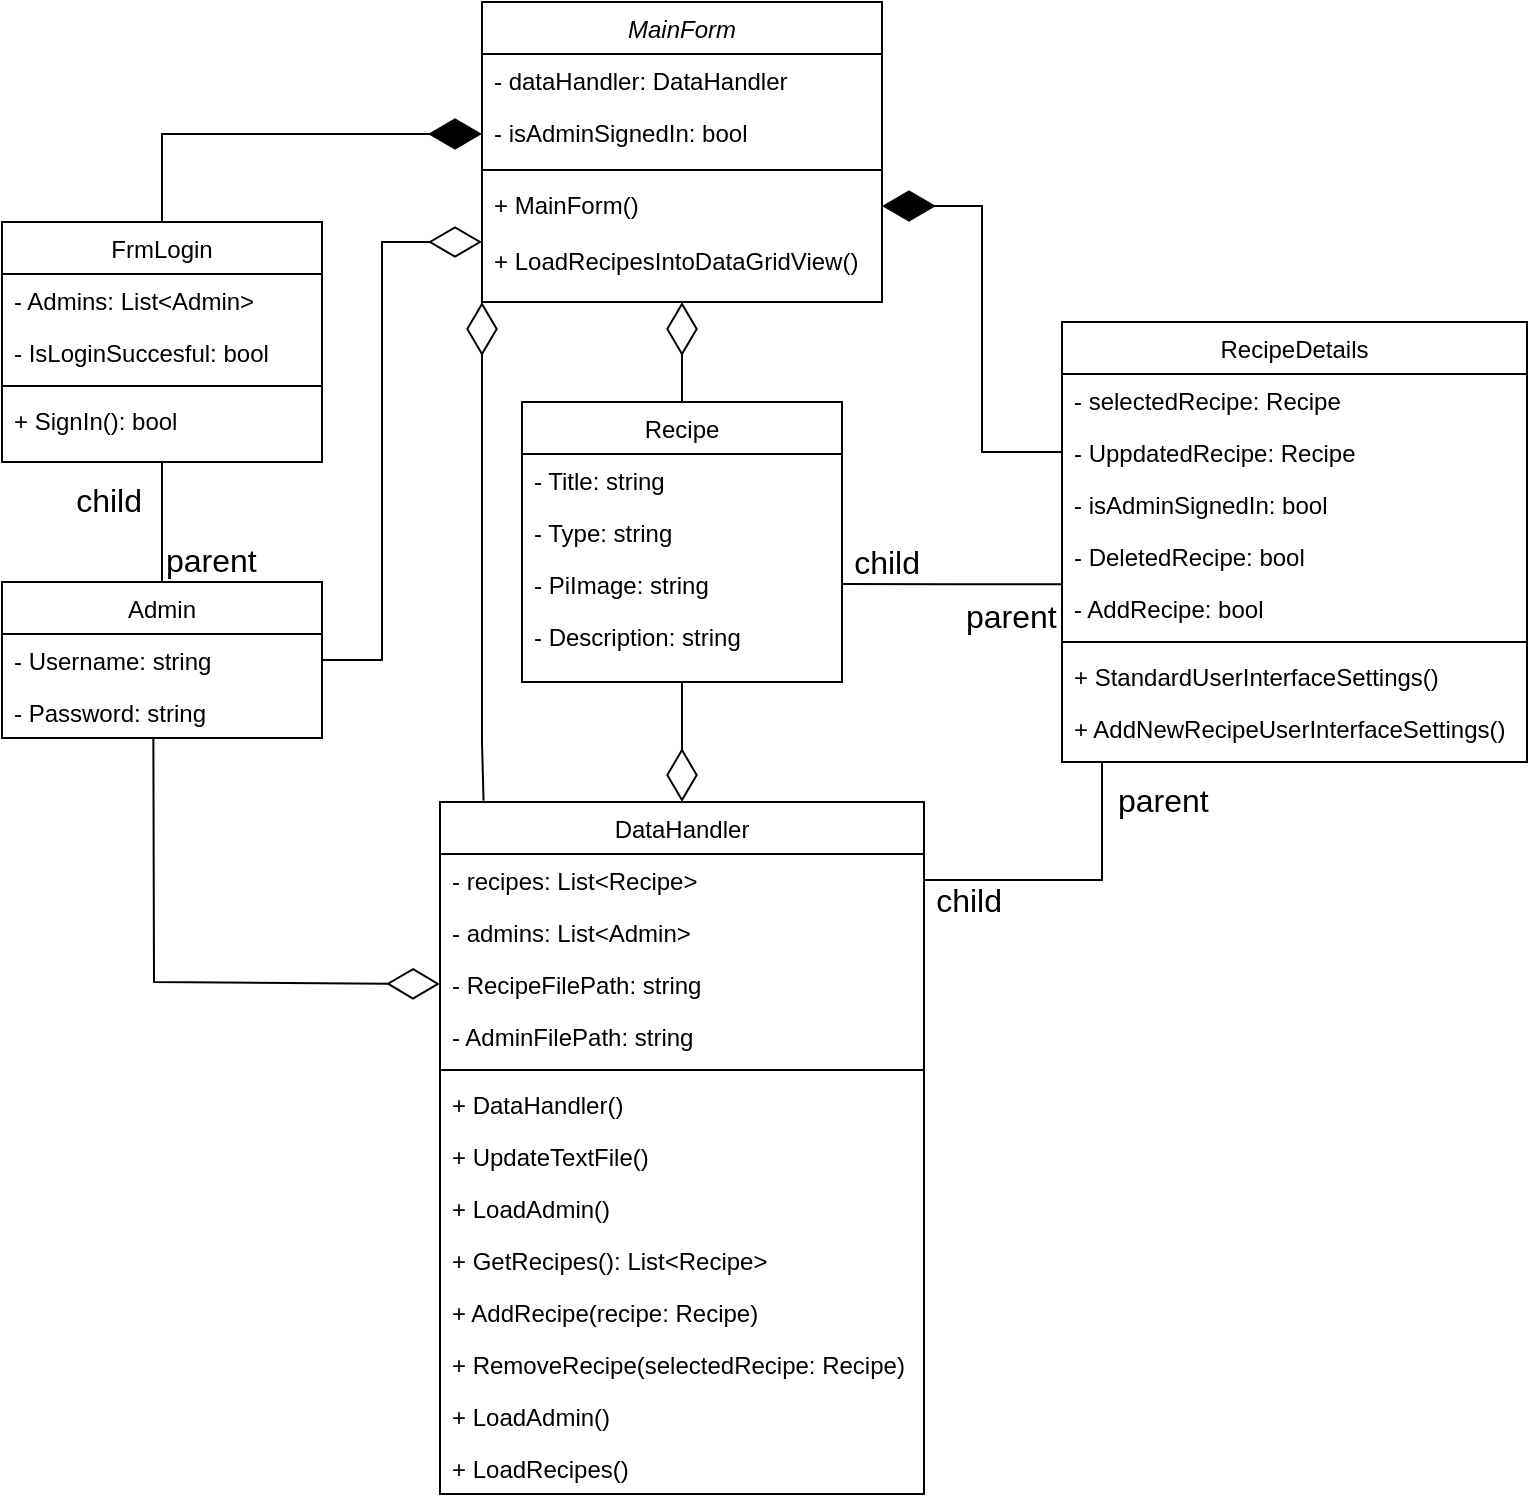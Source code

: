 <mxfile version="22.0.3" type="device">
  <diagram id="C5RBs43oDa-KdzZeNtuy" name="Page-1">
    <mxGraphModel dx="1793" dy="752" grid="1" gridSize="10" guides="1" tooltips="1" connect="1" arrows="1" fold="1" page="1" pageScale="1" pageWidth="827" pageHeight="1169" math="0" shadow="0">
      <root>
        <mxCell id="WIyWlLk6GJQsqaUBKTNV-0" />
        <mxCell id="WIyWlLk6GJQsqaUBKTNV-1" parent="WIyWlLk6GJQsqaUBKTNV-0" />
        <mxCell id="zkfFHV4jXpPFQw0GAbJ--0" value="MainForm" style="swimlane;fontStyle=2;align=center;verticalAlign=top;childLayout=stackLayout;horizontal=1;startSize=26;horizontalStack=0;resizeParent=1;resizeLast=0;collapsible=1;marginBottom=0;rounded=0;shadow=0;strokeWidth=1;labelBackgroundColor=none;" parent="WIyWlLk6GJQsqaUBKTNV-1" vertex="1">
          <mxGeometry x="300" y="40" width="200" height="150" as="geometry">
            <mxRectangle x="230" y="140" width="160" height="26" as="alternateBounds" />
          </mxGeometry>
        </mxCell>
        <mxCell id="zkfFHV4jXpPFQw0GAbJ--1" value="- dataHandler: DataHandler" style="text;align=left;verticalAlign=top;spacingLeft=4;spacingRight=4;overflow=hidden;rotatable=0;points=[[0,0.5],[1,0.5]];portConstraint=eastwest;labelBackgroundColor=none;" parent="zkfFHV4jXpPFQw0GAbJ--0" vertex="1">
          <mxGeometry y="26" width="200" height="26" as="geometry" />
        </mxCell>
        <mxCell id="zkfFHV4jXpPFQw0GAbJ--2" value="- isAdminSignedIn: bool" style="text;align=left;verticalAlign=top;spacingLeft=4;spacingRight=4;overflow=hidden;rotatable=0;points=[[0,0.5],[1,0.5]];portConstraint=eastwest;rounded=0;shadow=0;html=0;labelBackgroundColor=none;" parent="zkfFHV4jXpPFQw0GAbJ--0" vertex="1">
          <mxGeometry y="52" width="200" height="28" as="geometry" />
        </mxCell>
        <mxCell id="s0UP6rJBkMETRK4gE7af-52" value="" style="line;html=1;strokeWidth=1;align=left;verticalAlign=middle;spacingTop=-1;spacingLeft=3;spacingRight=3;rotatable=0;labelPosition=right;points=[];portConstraint=eastwest;labelBackgroundColor=none;" parent="zkfFHV4jXpPFQw0GAbJ--0" vertex="1">
          <mxGeometry y="80" width="200" height="8" as="geometry" />
        </mxCell>
        <mxCell id="s0UP6rJBkMETRK4gE7af-53" value="+ MainForm()" style="text;align=left;verticalAlign=top;spacingLeft=4;spacingRight=4;overflow=hidden;rotatable=0;points=[[0,0.5],[1,0.5]];portConstraint=eastwest;rounded=0;shadow=0;html=0;labelBackgroundColor=none;" parent="zkfFHV4jXpPFQw0GAbJ--0" vertex="1">
          <mxGeometry y="88" width="200" height="28" as="geometry" />
        </mxCell>
        <mxCell id="s0UP6rJBkMETRK4gE7af-55" value="+ LoadRecipesIntoDataGridView()" style="text;align=left;verticalAlign=top;spacingLeft=4;spacingRight=4;overflow=hidden;rotatable=0;points=[[0,0.5],[1,0.5]];portConstraint=eastwest;rounded=0;shadow=0;html=0;labelBackgroundColor=none;" parent="zkfFHV4jXpPFQw0GAbJ--0" vertex="1">
          <mxGeometry y="116" width="200" height="28" as="geometry" />
        </mxCell>
        <mxCell id="zkfFHV4jXpPFQw0GAbJ--6" value="Recipe" style="swimlane;fontStyle=0;align=center;verticalAlign=top;childLayout=stackLayout;horizontal=1;startSize=26;horizontalStack=0;resizeParent=1;resizeLast=0;collapsible=1;marginBottom=0;rounded=0;shadow=0;strokeWidth=1;labelBackgroundColor=none;" parent="WIyWlLk6GJQsqaUBKTNV-1" vertex="1">
          <mxGeometry x="320" y="240" width="160" height="140" as="geometry">
            <mxRectangle x="130" y="380" width="160" height="26" as="alternateBounds" />
          </mxGeometry>
        </mxCell>
        <mxCell id="zkfFHV4jXpPFQw0GAbJ--7" value="- Title: string" style="text;align=left;verticalAlign=top;spacingLeft=4;spacingRight=4;overflow=hidden;rotatable=0;points=[[0,0.5],[1,0.5]];portConstraint=eastwest;labelBackgroundColor=none;" parent="zkfFHV4jXpPFQw0GAbJ--6" vertex="1">
          <mxGeometry y="26" width="160" height="26" as="geometry" />
        </mxCell>
        <mxCell id="zkfFHV4jXpPFQw0GAbJ--8" value="- Type: string" style="text;align=left;verticalAlign=top;spacingLeft=4;spacingRight=4;overflow=hidden;rotatable=0;points=[[0,0.5],[1,0.5]];portConstraint=eastwest;rounded=0;shadow=0;html=0;labelBackgroundColor=none;" parent="zkfFHV4jXpPFQw0GAbJ--6" vertex="1">
          <mxGeometry y="52" width="160" height="26" as="geometry" />
        </mxCell>
        <mxCell id="s0UP6rJBkMETRK4gE7af-20" value="- PiImage: string" style="text;align=left;verticalAlign=top;spacingLeft=4;spacingRight=4;overflow=hidden;rotatable=0;points=[[0,0.5],[1,0.5]];portConstraint=eastwest;rounded=0;shadow=0;html=0;labelBackgroundColor=none;" parent="zkfFHV4jXpPFQw0GAbJ--6" vertex="1">
          <mxGeometry y="78" width="160" height="26" as="geometry" />
        </mxCell>
        <mxCell id="s0UP6rJBkMETRK4gE7af-21" value="- Description: string" style="text;align=left;verticalAlign=top;spacingLeft=4;spacingRight=4;overflow=hidden;rotatable=0;points=[[0,0.5],[1,0.5]];portConstraint=eastwest;rounded=0;shadow=0;html=0;labelBackgroundColor=none;" parent="zkfFHV4jXpPFQw0GAbJ--6" vertex="1">
          <mxGeometry y="104" width="160" height="26" as="geometry" />
        </mxCell>
        <mxCell id="zkfFHV4jXpPFQw0GAbJ--13" value="Admin" style="swimlane;fontStyle=0;align=center;verticalAlign=top;childLayout=stackLayout;horizontal=1;startSize=26;horizontalStack=0;resizeParent=1;resizeLast=0;collapsible=1;marginBottom=0;rounded=0;shadow=0;strokeWidth=1;labelBackgroundColor=none;" parent="WIyWlLk6GJQsqaUBKTNV-1" vertex="1">
          <mxGeometry x="60" y="330" width="160" height="78" as="geometry">
            <mxRectangle x="340" y="380" width="170" height="26" as="alternateBounds" />
          </mxGeometry>
        </mxCell>
        <mxCell id="zkfFHV4jXpPFQw0GAbJ--14" value="- Username: string" style="text;align=left;verticalAlign=top;spacingLeft=4;spacingRight=4;overflow=hidden;rotatable=0;points=[[0,0.5],[1,0.5]];portConstraint=eastwest;labelBackgroundColor=none;" parent="zkfFHV4jXpPFQw0GAbJ--13" vertex="1">
          <mxGeometry y="26" width="160" height="26" as="geometry" />
        </mxCell>
        <mxCell id="s0UP6rJBkMETRK4gE7af-29" value="- Password: string" style="text;align=left;verticalAlign=top;spacingLeft=4;spacingRight=4;overflow=hidden;rotatable=0;points=[[0,0.5],[1,0.5]];portConstraint=eastwest;labelBackgroundColor=none;" parent="zkfFHV4jXpPFQw0GAbJ--13" vertex="1">
          <mxGeometry y="52" width="160" height="26" as="geometry" />
        </mxCell>
        <mxCell id="s0UP6rJBkMETRK4gE7af-23" value="FrmLogin" style="swimlane;fontStyle=0;align=center;verticalAlign=top;childLayout=stackLayout;horizontal=1;startSize=26;horizontalStack=0;resizeParent=1;resizeLast=0;collapsible=1;marginBottom=0;rounded=0;shadow=0;strokeWidth=1;labelBackgroundColor=none;" parent="WIyWlLk6GJQsqaUBKTNV-1" vertex="1">
          <mxGeometry x="60" y="150" width="160" height="120" as="geometry">
            <mxRectangle x="340" y="380" width="170" height="26" as="alternateBounds" />
          </mxGeometry>
        </mxCell>
        <mxCell id="s0UP6rJBkMETRK4gE7af-24" value="- Admins: List&lt;Admin&gt;" style="text;align=left;verticalAlign=top;spacingLeft=4;spacingRight=4;overflow=hidden;rotatable=0;points=[[0,0.5],[1,0.5]];portConstraint=eastwest;labelBackgroundColor=none;" parent="s0UP6rJBkMETRK4gE7af-23" vertex="1">
          <mxGeometry y="26" width="160" height="26" as="geometry" />
        </mxCell>
        <mxCell id="s0UP6rJBkMETRK4gE7af-30" value="- IsLoginSuccesful: bool" style="text;align=left;verticalAlign=top;spacingLeft=4;spacingRight=4;overflow=hidden;rotatable=0;points=[[0,0.5],[1,0.5]];portConstraint=eastwest;labelBackgroundColor=none;" parent="s0UP6rJBkMETRK4gE7af-23" vertex="1">
          <mxGeometry y="52" width="160" height="26" as="geometry" />
        </mxCell>
        <mxCell id="s0UP6rJBkMETRK4gE7af-25" value="" style="line;html=1;strokeWidth=1;align=left;verticalAlign=middle;spacingTop=-1;spacingLeft=3;spacingRight=3;rotatable=0;labelPosition=right;points=[];portConstraint=eastwest;labelBackgroundColor=none;" parent="s0UP6rJBkMETRK4gE7af-23" vertex="1">
          <mxGeometry y="78" width="160" height="8" as="geometry" />
        </mxCell>
        <mxCell id="s0UP6rJBkMETRK4gE7af-31" value="+ SignIn(): bool" style="text;align=left;verticalAlign=top;spacingLeft=4;spacingRight=4;overflow=hidden;rotatable=0;points=[[0,0.5],[1,0.5]];portConstraint=eastwest;labelBackgroundColor=none;" parent="s0UP6rJBkMETRK4gE7af-23" vertex="1">
          <mxGeometry y="86" width="160" height="24" as="geometry" />
        </mxCell>
        <mxCell id="s0UP6rJBkMETRK4gE7af-32" value="RecipeDetails" style="swimlane;fontStyle=0;align=center;verticalAlign=top;childLayout=stackLayout;horizontal=1;startSize=26;horizontalStack=0;resizeParent=1;resizeLast=0;collapsible=1;marginBottom=0;rounded=0;shadow=0;strokeWidth=1;labelBackgroundColor=none;" parent="WIyWlLk6GJQsqaUBKTNV-1" vertex="1">
          <mxGeometry x="590" y="200" width="232.5" height="220" as="geometry">
            <mxRectangle x="550" y="140" width="160" height="26" as="alternateBounds" />
          </mxGeometry>
        </mxCell>
        <mxCell id="s0UP6rJBkMETRK4gE7af-33" value="- selectedRecipe: Recipe" style="text;align=left;verticalAlign=top;spacingLeft=4;spacingRight=4;overflow=hidden;rotatable=0;points=[[0,0.5],[1,0.5]];portConstraint=eastwest;labelBackgroundColor=none;" parent="s0UP6rJBkMETRK4gE7af-32" vertex="1">
          <mxGeometry y="26" width="232.5" height="26" as="geometry" />
        </mxCell>
        <mxCell id="s0UP6rJBkMETRK4gE7af-34" value="- UppdatedRecipe: Recipe" style="text;align=left;verticalAlign=top;spacingLeft=4;spacingRight=4;overflow=hidden;rotatable=0;points=[[0,0.5],[1,0.5]];portConstraint=eastwest;rounded=0;shadow=0;html=0;labelBackgroundColor=none;" parent="s0UP6rJBkMETRK4gE7af-32" vertex="1">
          <mxGeometry y="52" width="232.5" height="26" as="geometry" />
        </mxCell>
        <mxCell id="s0UP6rJBkMETRK4gE7af-42" value="- isAdminSignedIn: bool" style="text;align=left;verticalAlign=top;spacingLeft=4;spacingRight=4;overflow=hidden;rotatable=0;points=[[0,0.5],[1,0.5]];portConstraint=eastwest;rounded=0;shadow=0;html=0;labelBackgroundColor=none;" parent="s0UP6rJBkMETRK4gE7af-32" vertex="1">
          <mxGeometry y="78" width="232.5" height="26" as="geometry" />
        </mxCell>
        <mxCell id="s0UP6rJBkMETRK4gE7af-44" value="- DeletedRecipe: bool" style="text;align=left;verticalAlign=top;spacingLeft=4;spacingRight=4;overflow=hidden;rotatable=0;points=[[0,0.5],[1,0.5]];portConstraint=eastwest;rounded=0;shadow=0;html=0;labelBackgroundColor=none;" parent="s0UP6rJBkMETRK4gE7af-32" vertex="1">
          <mxGeometry y="104" width="232.5" height="26" as="geometry" />
        </mxCell>
        <mxCell id="s0UP6rJBkMETRK4gE7af-45" value="- AddRecipe: bool" style="text;align=left;verticalAlign=top;spacingLeft=4;spacingRight=4;overflow=hidden;rotatable=0;points=[[0,0.5],[1,0.5]];portConstraint=eastwest;rounded=0;shadow=0;html=0;labelBackgroundColor=none;" parent="s0UP6rJBkMETRK4gE7af-32" vertex="1">
          <mxGeometry y="130" width="232.5" height="26" as="geometry" />
        </mxCell>
        <mxCell id="s0UP6rJBkMETRK4gE7af-35" value="" style="line;html=1;strokeWidth=1;align=left;verticalAlign=middle;spacingTop=-1;spacingLeft=3;spacingRight=3;rotatable=0;labelPosition=right;points=[];portConstraint=eastwest;labelBackgroundColor=none;" parent="s0UP6rJBkMETRK4gE7af-32" vertex="1">
          <mxGeometry y="156" width="232.5" height="8" as="geometry" />
        </mxCell>
        <mxCell id="s0UP6rJBkMETRK4gE7af-43" value="+ StandardUserInterfaceSettings()        " style="text;align=left;verticalAlign=top;spacingLeft=4;spacingRight=4;overflow=hidden;rotatable=0;points=[[0,0.5],[1,0.5]];portConstraint=eastwest;rounded=0;shadow=0;html=0;labelBackgroundColor=none;" parent="s0UP6rJBkMETRK4gE7af-32" vertex="1">
          <mxGeometry y="164" width="232.5" height="26" as="geometry" />
        </mxCell>
        <mxCell id="s0UP6rJBkMETRK4gE7af-36" value="+ AddNewRecipeUserInterfaceSettings()" style="text;align=left;verticalAlign=top;spacingLeft=4;spacingRight=4;overflow=hidden;rotatable=0;points=[[0,0.5],[1,0.5]];portConstraint=eastwest;labelBackgroundColor=none;" parent="s0UP6rJBkMETRK4gE7af-32" vertex="1">
          <mxGeometry y="190" width="232.5" height="26" as="geometry" />
        </mxCell>
        <mxCell id="s0UP6rJBkMETRK4gE7af-83" value="" style="endArrow=diamondThin;endFill=1;endSize=24;html=1;rounded=0;fontSize=12;exitX=0;exitY=0.5;exitDx=0;exitDy=0;entryX=1;entryY=0.5;entryDx=0;entryDy=0;" parent="WIyWlLk6GJQsqaUBKTNV-1" source="s0UP6rJBkMETRK4gE7af-34" target="s0UP6rJBkMETRK4gE7af-53" edge="1">
          <mxGeometry width="160" relative="1" as="geometry">
            <mxPoint x="140" y="120" as="sourcePoint" />
            <mxPoint x="300" y="120" as="targetPoint" />
            <Array as="points">
              <mxPoint x="550" y="265" />
              <mxPoint x="550" y="142" />
            </Array>
          </mxGeometry>
        </mxCell>
        <mxCell id="s0UP6rJBkMETRK4gE7af-84" value="" style="endArrow=diamondThin;endFill=1;endSize=24;html=1;rounded=0;fontSize=12;entryX=0;entryY=0.5;entryDx=0;entryDy=0;exitX=0.5;exitY=0;exitDx=0;exitDy=0;" parent="WIyWlLk6GJQsqaUBKTNV-1" source="s0UP6rJBkMETRK4gE7af-23" target="zkfFHV4jXpPFQw0GAbJ--2" edge="1">
          <mxGeometry width="160" relative="1" as="geometry">
            <mxPoint x="560" y="130" as="sourcePoint" />
            <mxPoint x="510" y="370" as="targetPoint" />
            <Array as="points">
              <mxPoint x="140" y="106" />
              <mxPoint x="240" y="106" />
            </Array>
          </mxGeometry>
        </mxCell>
        <mxCell id="zkfFHV4jXpPFQw0GAbJ--17" value="DataHandler" style="swimlane;fontStyle=0;align=center;verticalAlign=top;childLayout=stackLayout;horizontal=1;startSize=26;horizontalStack=0;resizeParent=1;resizeLast=0;collapsible=1;marginBottom=0;rounded=0;shadow=0;strokeWidth=1;labelBackgroundColor=none;" parent="WIyWlLk6GJQsqaUBKTNV-1" vertex="1">
          <mxGeometry x="279" y="440" width="242" height="346" as="geometry">
            <mxRectangle x="550" y="140" width="160" height="26" as="alternateBounds" />
          </mxGeometry>
        </mxCell>
        <mxCell id="zkfFHV4jXpPFQw0GAbJ--18" value="- recipes: List&lt;Recipe&gt;" style="text;align=left;verticalAlign=top;spacingLeft=4;spacingRight=4;overflow=hidden;rotatable=0;points=[[0,0.5],[1,0.5]];portConstraint=eastwest;labelBackgroundColor=none;" parent="zkfFHV4jXpPFQw0GAbJ--17" vertex="1">
          <mxGeometry y="26" width="242" height="26" as="geometry" />
        </mxCell>
        <mxCell id="zkfFHV4jXpPFQw0GAbJ--19" value="- admins: List&lt;Admin&gt;" style="text;align=left;verticalAlign=top;spacingLeft=4;spacingRight=4;overflow=hidden;rotatable=0;points=[[0,0.5],[1,0.5]];portConstraint=eastwest;rounded=0;shadow=0;html=0;labelBackgroundColor=none;" parent="zkfFHV4jXpPFQw0GAbJ--17" vertex="1">
          <mxGeometry y="52" width="242" height="26" as="geometry" />
        </mxCell>
        <mxCell id="s0UP6rJBkMETRK4gE7af-63" value="- RecipeFilePath: string" style="text;align=left;verticalAlign=top;spacingLeft=4;spacingRight=4;overflow=hidden;rotatable=0;points=[[0,0.5],[1,0.5]];portConstraint=eastwest;rounded=0;shadow=0;html=0;labelBackgroundColor=none;" parent="zkfFHV4jXpPFQw0GAbJ--17" vertex="1">
          <mxGeometry y="78" width="242" height="26" as="geometry" />
        </mxCell>
        <mxCell id="s0UP6rJBkMETRK4gE7af-64" value="- AdminFilePath: string" style="text;align=left;verticalAlign=top;spacingLeft=4;spacingRight=4;overflow=hidden;rotatable=0;points=[[0,0.5],[1,0.5]];portConstraint=eastwest;rounded=0;shadow=0;html=0;labelBackgroundColor=none;" parent="zkfFHV4jXpPFQw0GAbJ--17" vertex="1">
          <mxGeometry y="104" width="242" height="26" as="geometry" />
        </mxCell>
        <mxCell id="zkfFHV4jXpPFQw0GAbJ--23" value="" style="line;html=1;strokeWidth=1;align=left;verticalAlign=middle;spacingTop=-1;spacingLeft=3;spacingRight=3;rotatable=0;labelPosition=right;points=[];portConstraint=eastwest;labelBackgroundColor=none;" parent="zkfFHV4jXpPFQw0GAbJ--17" vertex="1">
          <mxGeometry y="130" width="242" height="8" as="geometry" />
        </mxCell>
        <mxCell id="zkfFHV4jXpPFQw0GAbJ--24" value="+ DataHandler()" style="text;align=left;verticalAlign=top;spacingLeft=4;spacingRight=4;overflow=hidden;rotatable=0;points=[[0,0.5],[1,0.5]];portConstraint=eastwest;labelBackgroundColor=none;" parent="zkfFHV4jXpPFQw0GAbJ--17" vertex="1">
          <mxGeometry y="138" width="242" height="26" as="geometry" />
        </mxCell>
        <mxCell id="s0UP6rJBkMETRK4gE7af-14" value="+ UpdateTextFile()" style="text;align=left;verticalAlign=top;spacingLeft=4;spacingRight=4;overflow=hidden;rotatable=0;points=[[0,0.5],[1,0.5]];portConstraint=eastwest;labelBackgroundColor=none;" parent="zkfFHV4jXpPFQw0GAbJ--17" vertex="1">
          <mxGeometry y="164" width="242" height="26" as="geometry" />
        </mxCell>
        <mxCell id="zkfFHV4jXpPFQw0GAbJ--25" value="+ LoadAdmin()" style="text;align=left;verticalAlign=top;spacingLeft=4;spacingRight=4;overflow=hidden;rotatable=0;points=[[0,0.5],[1,0.5]];portConstraint=eastwest;labelBackgroundColor=none;" parent="zkfFHV4jXpPFQw0GAbJ--17" vertex="1">
          <mxGeometry y="190" width="242" height="26" as="geometry" />
        </mxCell>
        <mxCell id="s0UP6rJBkMETRK4gE7af-15" value="+ GetRecipes(): List&lt;Recipe&gt;" style="text;align=left;verticalAlign=top;spacingLeft=4;spacingRight=4;overflow=hidden;rotatable=0;points=[[0,0.5],[1,0.5]];portConstraint=eastwest;labelBackgroundColor=none;" parent="zkfFHV4jXpPFQw0GAbJ--17" vertex="1">
          <mxGeometry y="216" width="242" height="26" as="geometry" />
        </mxCell>
        <mxCell id="s0UP6rJBkMETRK4gE7af-16" value="+ AddRecipe(recipe: Recipe)" style="text;align=left;verticalAlign=top;spacingLeft=4;spacingRight=4;overflow=hidden;rotatable=0;points=[[0,0.5],[1,0.5]];portConstraint=eastwest;labelBackgroundColor=none;" parent="zkfFHV4jXpPFQw0GAbJ--17" vertex="1">
          <mxGeometry y="242" width="242" height="26" as="geometry" />
        </mxCell>
        <mxCell id="s0UP6rJBkMETRK4gE7af-17" value="+ RemoveRecipe(selectedRecipe: Recipe)" style="text;align=left;verticalAlign=top;spacingLeft=4;spacingRight=4;overflow=hidden;rotatable=0;points=[[0,0.5],[1,0.5]];portConstraint=eastwest;labelBackgroundColor=none;" parent="zkfFHV4jXpPFQw0GAbJ--17" vertex="1">
          <mxGeometry y="268" width="242" height="26" as="geometry" />
        </mxCell>
        <mxCell id="s0UP6rJBkMETRK4gE7af-66" value="+ LoadAdmin()" style="text;align=left;verticalAlign=top;spacingLeft=4;spacingRight=4;overflow=hidden;rotatable=0;points=[[0,0.5],[1,0.5]];portConstraint=eastwest;labelBackgroundColor=none;" parent="zkfFHV4jXpPFQw0GAbJ--17" vertex="1">
          <mxGeometry y="294" width="242" height="26" as="geometry" />
        </mxCell>
        <mxCell id="s0UP6rJBkMETRK4gE7af-67" value="+ LoadRecipes()" style="text;align=left;verticalAlign=top;spacingLeft=4;spacingRight=4;overflow=hidden;rotatable=0;points=[[0,0.5],[1,0.5]];portConstraint=eastwest;labelBackgroundColor=none;" parent="zkfFHV4jXpPFQw0GAbJ--17" vertex="1">
          <mxGeometry y="320" width="242" height="26" as="geometry" />
        </mxCell>
        <mxCell id="s0UP6rJBkMETRK4gE7af-85" value="" style="endArrow=diamondThin;endFill=0;endSize=24;html=1;rounded=0;fontSize=12;entryX=0;entryY=1;entryDx=0;entryDy=0;exitX=0.09;exitY=-0.002;exitDx=0;exitDy=0;exitPerimeter=0;" parent="WIyWlLk6GJQsqaUBKTNV-1" source="zkfFHV4jXpPFQw0GAbJ--17" target="zkfFHV4jXpPFQw0GAbJ--0" edge="1">
          <mxGeometry width="160" relative="1" as="geometry">
            <mxPoint x="370" y="470" as="sourcePoint" />
            <mxPoint x="530" y="470" as="targetPoint" />
            <Array as="points">
              <mxPoint x="300" y="410" />
              <mxPoint x="300" y="370" />
              <mxPoint x="300" y="320" />
              <mxPoint x="300" y="220" />
            </Array>
          </mxGeometry>
        </mxCell>
        <mxCell id="s0UP6rJBkMETRK4gE7af-86" value="" style="endArrow=diamondThin;endFill=0;endSize=24;html=1;rounded=0;fontSize=12;exitX=0.5;exitY=0;exitDx=0;exitDy=0;entryX=0.5;entryY=1;entryDx=0;entryDy=0;" parent="WIyWlLk6GJQsqaUBKTNV-1" source="zkfFHV4jXpPFQw0GAbJ--6" target="zkfFHV4jXpPFQw0GAbJ--0" edge="1">
          <mxGeometry width="160" relative="1" as="geometry">
            <mxPoint x="410" y="240" as="sourcePoint" />
            <mxPoint x="300" y="126" as="targetPoint" />
            <Array as="points">
              <mxPoint x="420" y="240" />
              <mxPoint x="400" y="240" />
            </Array>
          </mxGeometry>
        </mxCell>
        <mxCell id="s0UP6rJBkMETRK4gE7af-87" value="" style="endArrow=diamondThin;endFill=0;endSize=24;html=1;rounded=0;fontSize=12;exitX=1;exitY=0.5;exitDx=0;exitDy=0;" parent="WIyWlLk6GJQsqaUBKTNV-1" source="zkfFHV4jXpPFQw0GAbJ--14" edge="1">
          <mxGeometry width="160" relative="1" as="geometry">
            <mxPoint x="420" y="250" as="sourcePoint" />
            <mxPoint x="300" y="160" as="targetPoint" />
            <Array as="points">
              <mxPoint x="250" y="369" />
              <mxPoint x="250" y="279" />
              <mxPoint x="250" y="160" />
            </Array>
          </mxGeometry>
        </mxCell>
        <mxCell id="s0UP6rJBkMETRK4gE7af-90" value="" style="endArrow=none;html=1;edgeStyle=orthogonalEdgeStyle;rounded=0;fontSize=12;startSize=8;endSize=8;exitX=0.5;exitY=0;exitDx=0;exitDy=0;entryX=0.5;entryY=1;entryDx=0;entryDy=0;" parent="WIyWlLk6GJQsqaUBKTNV-1" source="zkfFHV4jXpPFQw0GAbJ--13" target="s0UP6rJBkMETRK4gE7af-23" edge="1">
          <mxGeometry relative="1" as="geometry">
            <mxPoint x="310" y="370" as="sourcePoint" />
            <mxPoint x="130" y="190" as="targetPoint" />
          </mxGeometry>
        </mxCell>
        <mxCell id="s0UP6rJBkMETRK4gE7af-91" value="parent" style="edgeLabel;resizable=0;html=1;align=left;verticalAlign=bottom;fontSize=16;" parent="s0UP6rJBkMETRK4gE7af-90" connectable="0" vertex="1">
          <mxGeometry x="-1" relative="1" as="geometry" />
        </mxCell>
        <mxCell id="s0UP6rJBkMETRK4gE7af-92" value="child" style="edgeLabel;resizable=0;html=1;align=right;verticalAlign=bottom;fontSize=16;" parent="s0UP6rJBkMETRK4gE7af-90" connectable="0" vertex="1">
          <mxGeometry x="1" relative="1" as="geometry">
            <mxPoint x="-10" y="30" as="offset" />
          </mxGeometry>
        </mxCell>
        <mxCell id="s0UP6rJBkMETRK4gE7af-93" value="" style="endArrow=none;html=1;edgeStyle=orthogonalEdgeStyle;rounded=0;fontSize=12;startSize=8;endSize=8;exitX=0.001;exitY=0.041;exitDx=0;exitDy=0;exitPerimeter=0;entryX=1;entryY=0.5;entryDx=0;entryDy=0;" parent="WIyWlLk6GJQsqaUBKTNV-1" source="s0UP6rJBkMETRK4gE7af-45" target="s0UP6rJBkMETRK4gE7af-20" edge="1">
          <mxGeometry relative="1" as="geometry">
            <mxPoint x="310" y="370" as="sourcePoint" />
            <mxPoint x="480" y="330" as="targetPoint" />
          </mxGeometry>
        </mxCell>
        <mxCell id="s0UP6rJBkMETRK4gE7af-94" value="parent" style="edgeLabel;resizable=0;html=1;align=left;verticalAlign=bottom;fontSize=16;" parent="s0UP6rJBkMETRK4gE7af-93" connectable="0" vertex="1">
          <mxGeometry x="-1" relative="1" as="geometry">
            <mxPoint x="-50" y="27" as="offset" />
          </mxGeometry>
        </mxCell>
        <mxCell id="s0UP6rJBkMETRK4gE7af-95" value="child" style="edgeLabel;resizable=0;html=1;align=right;verticalAlign=bottom;fontSize=16;" parent="s0UP6rJBkMETRK4gE7af-93" connectable="0" vertex="1">
          <mxGeometry x="1" relative="1" as="geometry">
            <mxPoint x="40" as="offset" />
          </mxGeometry>
        </mxCell>
        <mxCell id="s0UP6rJBkMETRK4gE7af-96" value="" style="endArrow=none;html=1;edgeStyle=orthogonalEdgeStyle;rounded=0;fontSize=12;startSize=8;endSize=8;entryX=1;entryY=0.5;entryDx=0;entryDy=0;" parent="WIyWlLk6GJQsqaUBKTNV-1" target="zkfFHV4jXpPFQw0GAbJ--18" edge="1">
          <mxGeometry relative="1" as="geometry">
            <mxPoint x="610" y="420" as="sourcePoint" />
            <mxPoint x="520.998" y="584.444" as="targetPoint" />
            <Array as="points">
              <mxPoint x="610" y="420" />
              <mxPoint x="610" y="479" />
            </Array>
          </mxGeometry>
        </mxCell>
        <mxCell id="s0UP6rJBkMETRK4gE7af-97" value="parent" style="edgeLabel;resizable=0;html=1;align=left;verticalAlign=bottom;fontSize=16;" parent="s0UP6rJBkMETRK4gE7af-96" connectable="0" vertex="1">
          <mxGeometry x="-1" relative="1" as="geometry">
            <mxPoint x="6" y="30" as="offset" />
          </mxGeometry>
        </mxCell>
        <mxCell id="s0UP6rJBkMETRK4gE7af-98" value="child" style="edgeLabel;resizable=0;html=1;align=right;verticalAlign=bottom;fontSize=16;" parent="s0UP6rJBkMETRK4gE7af-96" connectable="0" vertex="1">
          <mxGeometry x="1" relative="1" as="geometry">
            <mxPoint x="39" y="21" as="offset" />
          </mxGeometry>
        </mxCell>
        <mxCell id="s0UP6rJBkMETRK4gE7af-99" value="" style="endArrow=diamondThin;endFill=0;endSize=24;html=1;rounded=0;fontSize=12;entryX=0.5;entryY=0;entryDx=0;entryDy=0;exitX=0.5;exitY=1;exitDx=0;exitDy=0;" parent="WIyWlLk6GJQsqaUBKTNV-1" source="zkfFHV4jXpPFQw0GAbJ--6" target="zkfFHV4jXpPFQw0GAbJ--17" edge="1">
          <mxGeometry width="160" relative="1" as="geometry">
            <mxPoint x="310" y="370" as="sourcePoint" />
            <mxPoint x="470" y="370" as="targetPoint" />
            <Array as="points" />
          </mxGeometry>
        </mxCell>
        <mxCell id="s0UP6rJBkMETRK4gE7af-100" value="" style="endArrow=diamondThin;endFill=0;endSize=24;html=1;rounded=0;fontSize=12;entryX=0;entryY=0.5;entryDx=0;entryDy=0;exitX=0.473;exitY=1.01;exitDx=0;exitDy=0;exitPerimeter=0;" parent="WIyWlLk6GJQsqaUBKTNV-1" source="s0UP6rJBkMETRK4gE7af-29" target="s0UP6rJBkMETRK4gE7af-63" edge="1">
          <mxGeometry width="160" relative="1" as="geometry">
            <mxPoint x="310" y="370" as="sourcePoint" />
            <mxPoint x="470" y="370" as="targetPoint" />
            <Array as="points">
              <mxPoint x="136" y="530" />
            </Array>
          </mxGeometry>
        </mxCell>
      </root>
    </mxGraphModel>
  </diagram>
</mxfile>
